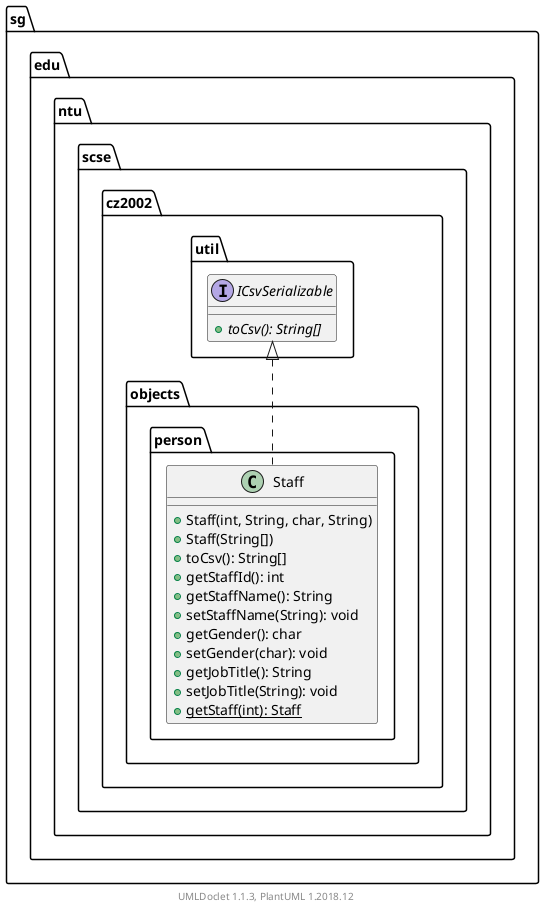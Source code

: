 @startuml

    namespace sg.edu.ntu.scse.cz2002.objects.person {

        class Staff {
            +Staff(int, String, char, String)
            +Staff(String[])
            +toCsv(): String[]
            +getStaffId(): int
            +getStaffName(): String
            +setStaffName(String): void
            +getGender(): char
            +setGender(char): void
            +getJobTitle(): String
            +setJobTitle(String): void
            {static} +getStaff(int): Staff
        }

        interface sg.edu.ntu.scse.cz2002.util.ICsvSerializable {
            {abstract} +toCsv(): String[]
        }
        sg.edu.ntu.scse.cz2002.util.ICsvSerializable <|.. Staff

    }


    center footer UMLDoclet 1.1.3, PlantUML 1.2018.12
@enduml
